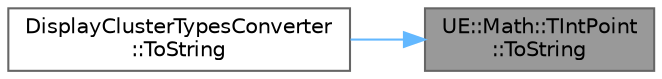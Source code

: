 digraph "UE::Math::TIntPoint::ToString"
{
 // INTERACTIVE_SVG=YES
 // LATEX_PDF_SIZE
  bgcolor="transparent";
  edge [fontname=Helvetica,fontsize=10,labelfontname=Helvetica,labelfontsize=10];
  node [fontname=Helvetica,fontsize=10,shape=box,height=0.2,width=0.4];
  rankdir="RL";
  Node1 [id="Node000001",label="UE::Math::TIntPoint\l::ToString",height=0.2,width=0.4,color="gray40", fillcolor="grey60", style="filled", fontcolor="black",tooltip="Get a textual representation of this point."];
  Node1 -> Node2 [id="edge1_Node000001_Node000002",dir="back",color="steelblue1",style="solid",tooltip=" "];
  Node2 [id="Node000002",label="DisplayClusterTypesConverter\l::ToString",height=0.2,width=0.4,color="grey40", fillcolor="white", style="filled",URL="$d9/dcd/classDisplayClusterTypesConverter.html#a91aa0bd5d45af275d5b278cb4637e988",tooltip=" "];
}
